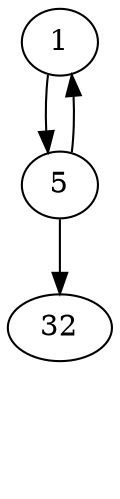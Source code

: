 /*****
 
*****/

digraph G {
  graph [splines=true overlap=false]
  node  [shape=ellipse, width=0.3, height=0.3]
  1 [label="1"];
  5 [label="5"];
  32 [label="32"];
  1 -> 5;
  5 -> 1;
  5 -> 32;
  label = "\n \n";  fontsize=24;
}
